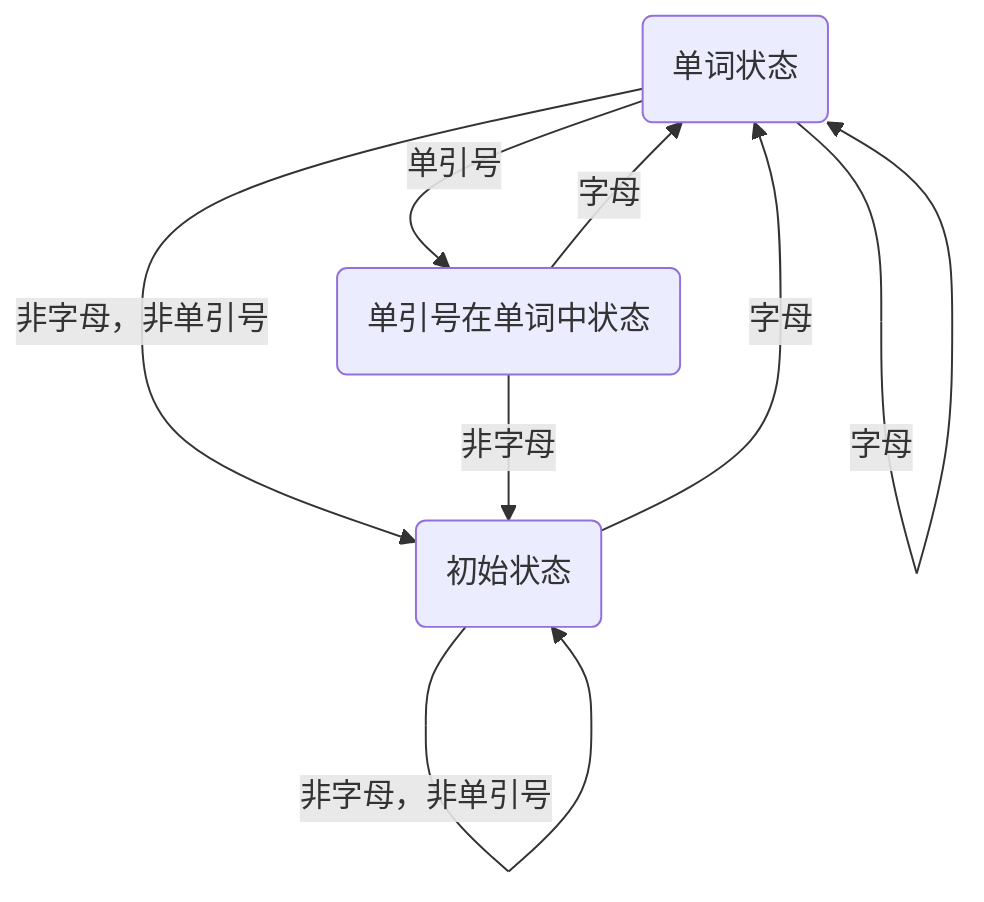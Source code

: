 graph TB
    WordState(单词状态)
    ApostropheState(单引号在单词中状态)
    InitState(初始状态)

    WordState -->|字母| WordState
    WordState -->|单引号| ApostropheState
    WordState -->|"非字母，非单引号"| InitState

    ApostropheState -->|字母| WordState
    ApostropheState -->|非字母| InitState
    
    InitState -->|字母| WordState
    InitState -->|"非字母，非单引号"| InitState